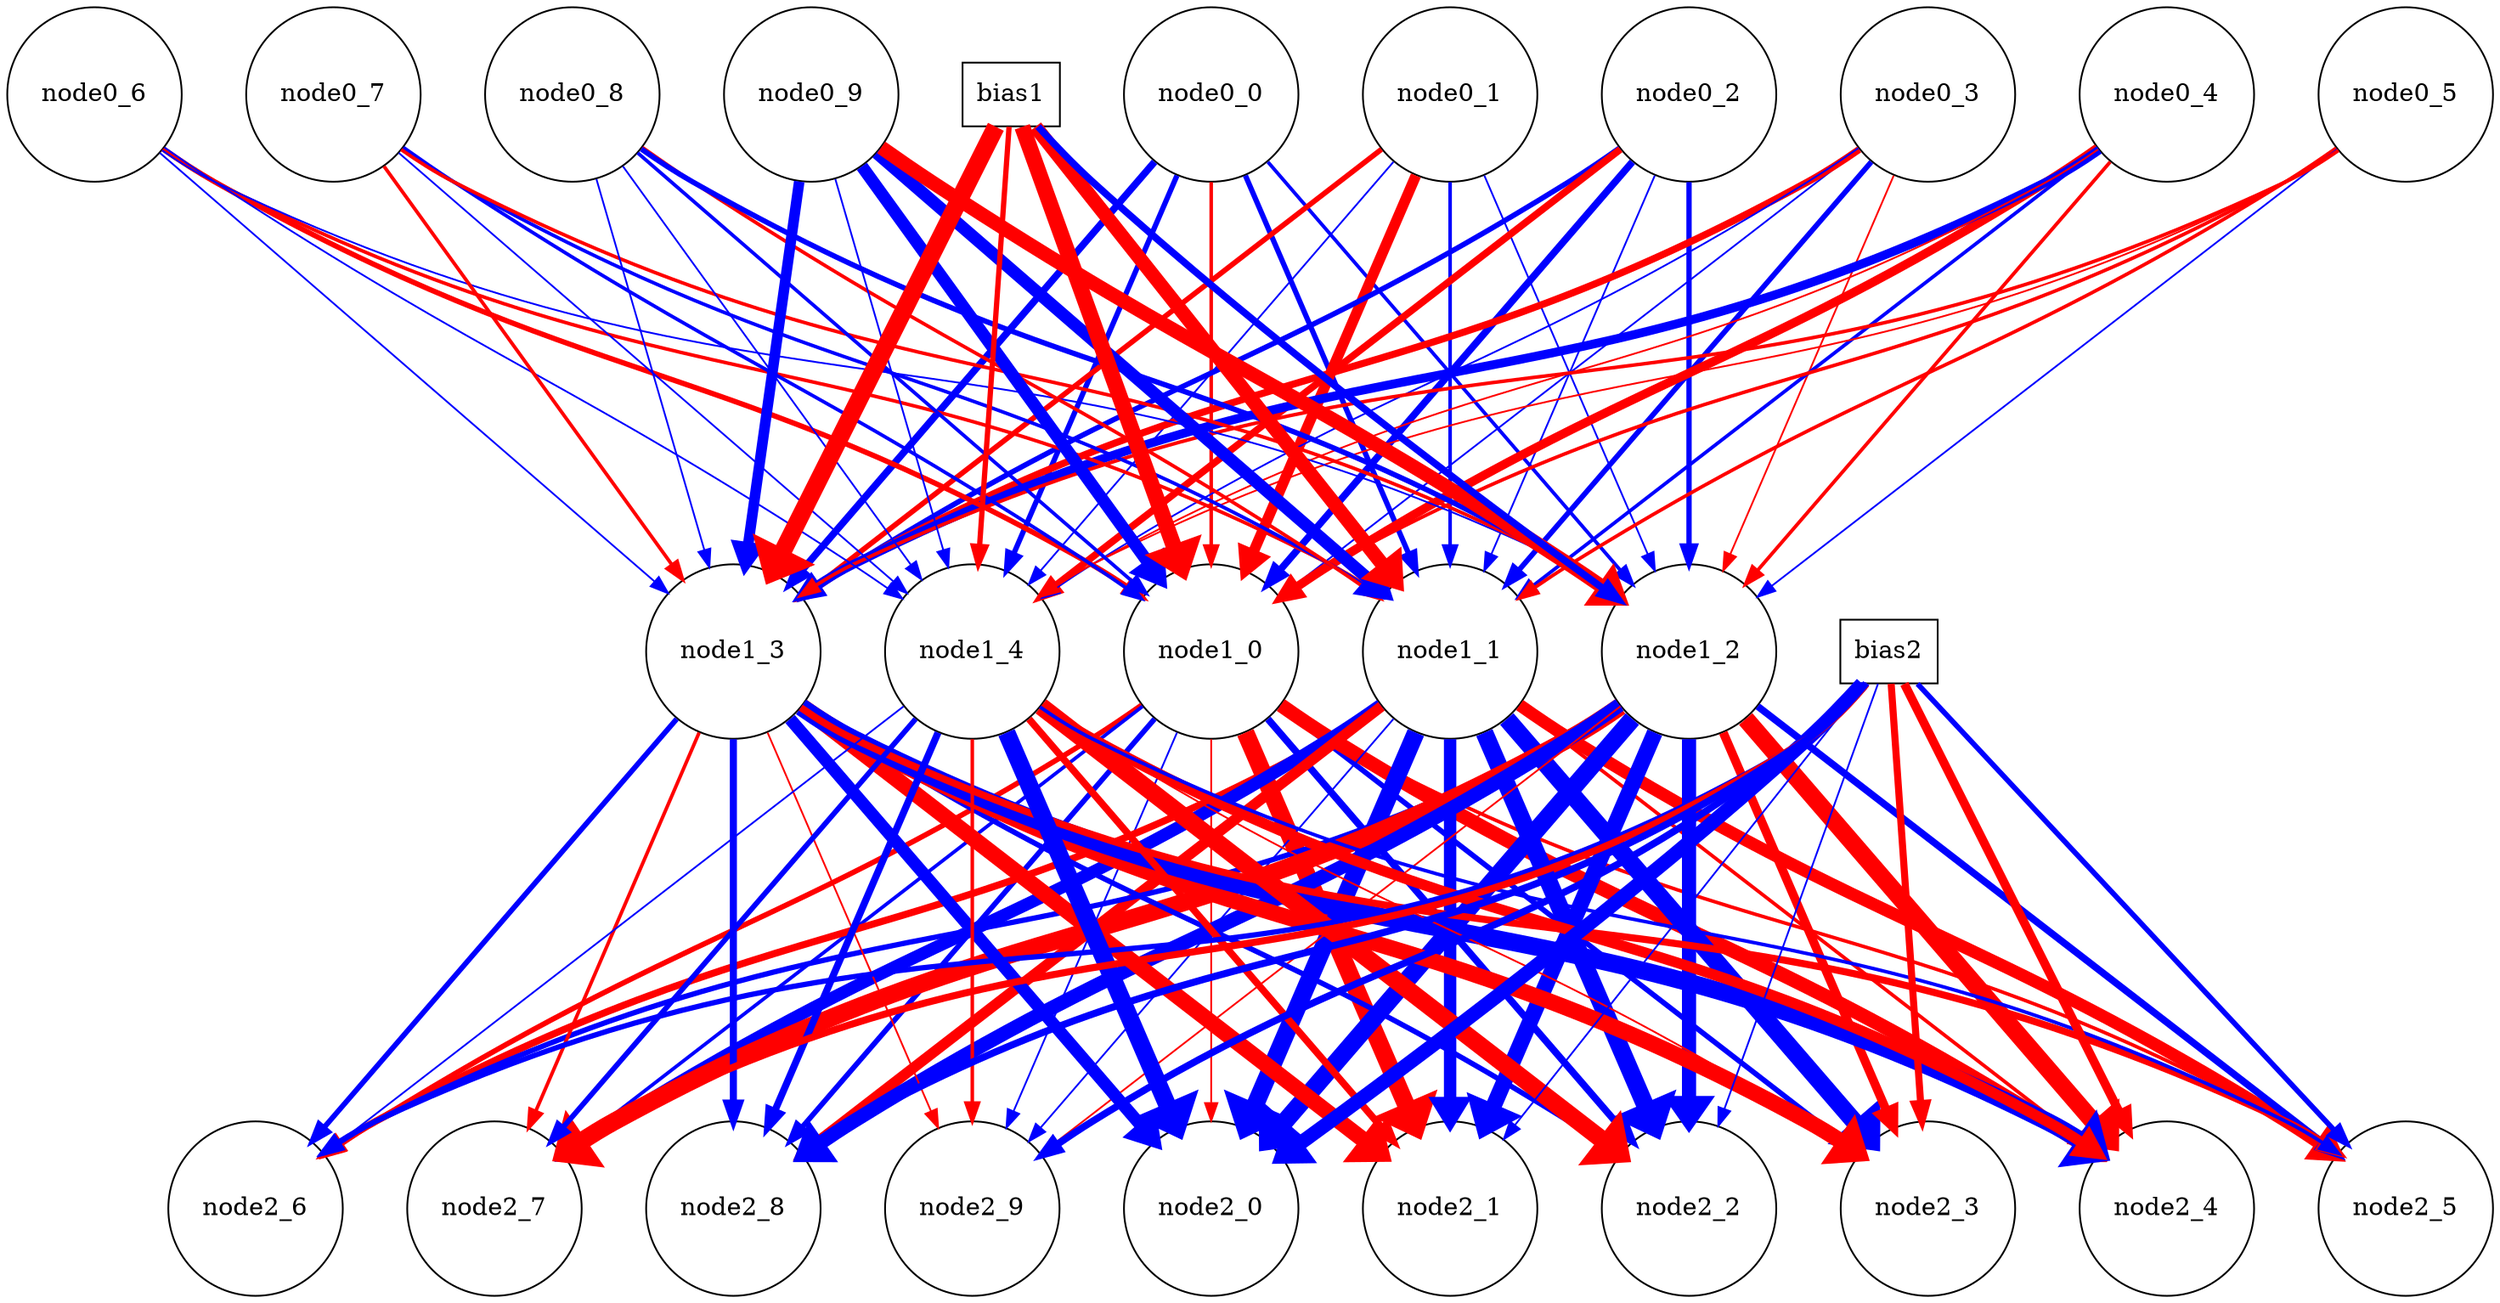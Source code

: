 digraph {
graph[rank_dir = LR, nodesep=0.5, ranksep=3.0];
node0_0 [shape=circle];
node0_1 [shape=circle];
node0_2 [shape=circle];
node0_3 [shape=circle];
node0_4 [shape=circle];
node0_5 [shape=circle];
node0_6 [shape=circle];
node0_7 [shape=circle];
node0_8 [shape=circle];
node0_9 [shape=circle];
bias1 [shape=box];
node1_0 [shape=circle];
node1_1 [shape=circle];
node1_2 [shape=circle];
node1_3 [shape=circle];
node1_4 [shape=circle];
bias2 [shape=box];
node2_0 [shape=circle];
node2_1 [shape=circle];
node2_2 [shape=circle];
node2_3 [shape=circle];
node2_4 [shape=circle];
node2_5 [shape=circle];
node2_6 [shape=circle];
node2_7 [shape=circle];
node2_8 [shape=circle];
node2_9 [shape=circle];
node0_0 -> node1_0[color = red,penwidth = 2];
node0_0 -> node1_1[color = blue,penwidth = 3];
node0_0 -> node1_2[color = blue,penwidth = 2];
node0_0 -> node1_3[color = blue,penwidth = 4];
node0_0 -> node1_4[color = blue,penwidth = 3];
node0_1 -> node1_0[color = red,penwidth = 6];
node0_1 -> node1_1[color = blue,penwidth = 2];
node0_1 -> node1_2[color = blue,penwidth = 1];
node0_1 -> node1_3[color = red,penwidth = 3];
node0_1 -> node1_4[color = blue,penwidth = 1];
node0_2 -> node1_0[color = blue,penwidth = 4];
node0_2 -> node1_1[color = blue,penwidth = 1];
node0_2 -> node1_2[color = blue,penwidth = 3];
node0_2 -> node1_3[color = blue,penwidth = 3];
node0_2 -> node1_4[color = red,penwidth = 4];
node0_3 -> node1_0[color = blue,penwidth = 1];
node0_3 -> node1_1[color = blue,penwidth = 3];
node0_3 -> node1_2[color = red,penwidth = 1];
node0_3 -> node1_3[color = red,penwidth = 4];
node0_3 -> node1_4[color = blue,penwidth = 1];
node0_4 -> node1_0[color = red,penwidth = 5];
node0_4 -> node1_1[color = blue,penwidth = 2];
node0_4 -> node1_2[color = red,penwidth = 2];
node0_4 -> node1_3[color = blue,penwidth = 5];
node0_4 -> node1_4[color = red,penwidth = 1];
node0_5 -> node1_0[color = red,penwidth = 2];
node0_5 -> node1_1[color = red,penwidth = 2];
node0_5 -> node1_2[color = blue,penwidth = 1];
node0_5 -> node1_3[color = red,penwidth = 2];
node0_5 -> node1_4[color = red,penwidth = 1];
node0_6 -> node1_0[color = red,penwidth = 3];
node0_6 -> node1_1[color = red,penwidth = 2];
node0_6 -> node1_2[color = blue,penwidth = 1];
node0_6 -> node1_3[color = blue,penwidth = 1];
node0_6 -> node1_4[color = blue,penwidth = 1];
node0_7 -> node1_0[color = blue,penwidth = 2];
node0_7 -> node1_1[color = blue,penwidth = 2];
node0_7 -> node1_2[color = red,penwidth = 2];
node0_7 -> node1_3[color = red,penwidth = 2];
node0_7 -> node1_4[color = blue,penwidth = 1];
node0_8 -> node1_0[color = blue,penwidth = 2];
node0_8 -> node1_1[color = red,penwidth = 2];
node0_8 -> node1_2[color = blue,penwidth = 3];
node0_8 -> node1_3[color = blue,penwidth = 1];
node0_8 -> node1_4[color = blue,penwidth = 1];
node0_9 -> node1_0[color = blue,penwidth = 7];
node0_9 -> node1_1[color = blue,penwidth = 7];
node0_9 -> node1_2[color = red,penwidth = 8];
node0_9 -> node1_3[color = blue,penwidth = 6];
node0_9 -> node1_4[color = blue,penwidth = 1];
bias1 -> node1_0[color = red,penwidth = 9];
bias1 -> node1_1[color = red,penwidth = 8];
bias1 -> node1_2[color = blue,penwidth = 4];
bias1 -> node1_3[color = red,penwidth = 10];
bias1 -> node1_4[color = red,penwidth = 3];
node1_0 -> node2_0[color = red,penwidth = 1];
node1_0 -> node2_1[color = red,penwidth = 10];
node1_0 -> node2_2[color = blue,penwidth = 4];
node1_0 -> node2_3[color = blue,penwidth = 3];
node1_0 -> node2_4[color = red,penwidth = 8];
node1_0 -> node2_5[color = red,penwidth = 2];
node1_0 -> node2_6[color = red,penwidth = 3];
node1_0 -> node2_7[color = blue,penwidth = 2];
node1_0 -> node2_8[color = blue,penwidth = 3];
node1_0 -> node2_9[color = blue,penwidth = 1];
node1_1 -> node2_0[color = blue,penwidth = 10];
node1_1 -> node2_1[color = blue,penwidth = 7];
node1_1 -> node2_2[color = blue,penwidth = 10];
node1_1 -> node2_3[color = blue,penwidth = 10];
node1_1 -> node2_4[color = red,penwidth = 2];
node1_1 -> node2_5[color = red,penwidth = 7];
node1_1 -> node2_6[color = red,penwidth = 4];
node1_1 -> node2_7[color = blue,penwidth = 7];
node1_1 -> node2_8[color = red,penwidth = 6];
node1_1 -> node2_9[color = blue,penwidth = 1];
node1_2 -> node2_0[color = blue,penwidth = 10];
node1_2 -> node2_1[color = blue,penwidth = 9];
node1_2 -> node2_2[color = blue,penwidth = 8];
node1_2 -> node2_3[color = red,penwidth = 5];
node1_2 -> node2_4[color = red,penwidth = 10];
node1_2 -> node2_5[color = blue,penwidth = 4];
node1_2 -> node2_6[color = blue,penwidth = 3];
node1_2 -> node2_7[color = red,penwidth = 10];
node1_2 -> node2_8[color = blue,penwidth = 8];
node1_2 -> node2_9[color = red,penwidth = 1];
node1_3 -> node2_0[color = blue,penwidth = 7];
node1_3 -> node2_1[color = red,penwidth = 9];
node1_3 -> node2_2[color = blue,penwidth = 3];
node1_3 -> node2_3[color = red,penwidth = 9];
node1_3 -> node2_4[color = blue,penwidth = 10];
node1_3 -> node2_5[color = red,penwidth = 4];
node1_3 -> node2_6[color = blue,penwidth = 3];
node1_3 -> node2_7[color = red,penwidth = 2];
node1_3 -> node2_8[color = blue,penwidth = 4];
node1_3 -> node2_9[color = red,penwidth = 1];
node1_4 -> node2_0[color = blue,penwidth = 10];
node1_4 -> node2_1[color = red,penwidth = 4];
node1_4 -> node2_2[color = red,penwidth = 10];
node1_4 -> node2_3[color = red,penwidth = 1];
node1_4 -> node2_4[color = red,penwidth = 6];
node1_4 -> node2_5[color = blue,penwidth = 2];
node1_4 -> node2_6[color = blue,penwidth = 1];
node1_4 -> node2_7[color = blue,penwidth = 3];
node1_4 -> node2_8[color = blue,penwidth = 4];
node1_4 -> node2_9[color = red,penwidth = 2];
bias2 -> node2_0[color = blue,penwidth = 8];
bias2 -> node2_1[color = blue,penwidth = 1];
bias2 -> node2_2[color = blue,penwidth = 1];
bias2 -> node2_3[color = red,penwidth = 4];
bias2 -> node2_4[color = red,penwidth = 5];
bias2 -> node2_5[color = blue,penwidth = 3];
bias2 -> node2_6[color = blue,penwidth = 3];
bias2 -> node2_7[color = red,penwidth = 4];
bias2 -> node2_8[color = blue,penwidth = 4];
bias2 -> node2_9[color = blue,penwidth = 4];
{rank = same; node0_0; node0_1; node0_2; node0_3; node0_4; node0_5; node0_6; node0_7; node0_8; node0_9; bias1; }
{rank = same; node1_0; node1_1; node1_2; node1_3; node1_4; bias2; }
{rank = same; node2_0; node2_1; node2_2; node2_3; node2_4; node2_5; node2_6; node2_7; node2_8; node2_9; }
}
